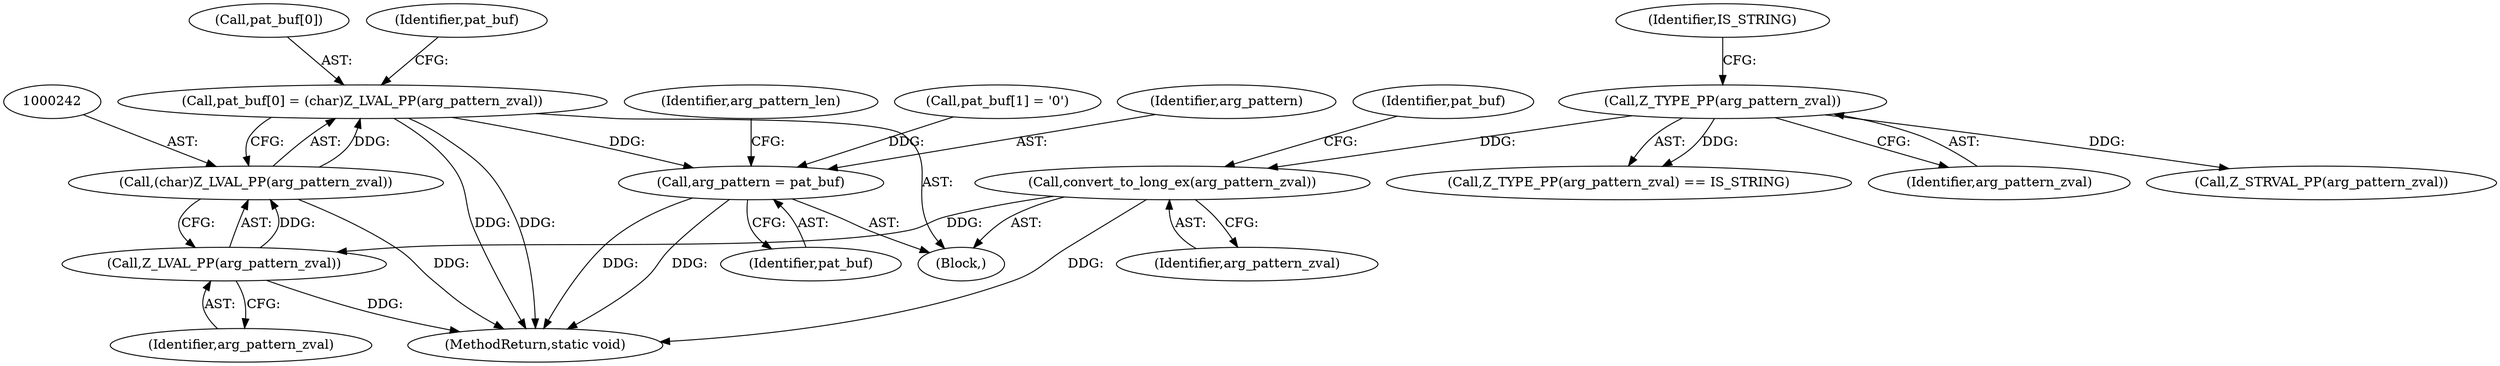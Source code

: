digraph "0_php-src_5b597a2e5b28e2d5a52fc1be13f425f08f47cb62?w=1_1@array" {
"1000237" [label="(Call,pat_buf[0] = (char)Z_LVAL_PP(arg_pattern_zval))"];
"1000241" [label="(Call,(char)Z_LVAL_PP(arg_pattern_zval))"];
"1000243" [label="(Call,Z_LVAL_PP(arg_pattern_zval))"];
"1000235" [label="(Call,convert_to_long_ex(arg_pattern_zval))"];
"1000221" [label="(Call,Z_TYPE_PP(arg_pattern_zval))"];
"1000250" [label="(Call,arg_pattern = pat_buf)"];
"1000244" [label="(Identifier,arg_pattern_zval)"];
"1000247" [label="(Identifier,pat_buf)"];
"1000236" [label="(Identifier,arg_pattern_zval)"];
"1000220" [label="(Call,Z_TYPE_PP(arg_pattern_zval) == IS_STRING)"];
"1000243" [label="(Call,Z_LVAL_PP(arg_pattern_zval))"];
"1000238" [label="(Call,pat_buf[0])"];
"1000252" [label="(Identifier,pat_buf)"];
"1000250" [label="(Call,arg_pattern = pat_buf)"];
"1000241" [label="(Call,(char)Z_LVAL_PP(arg_pattern_zval))"];
"1000254" [label="(Identifier,arg_pattern_len)"];
"1000239" [label="(Identifier,pat_buf)"];
"1000234" [label="(Block,)"];
"1000245" [label="(Call,pat_buf[1] = '\0')"];
"1000221" [label="(Call,Z_TYPE_PP(arg_pattern_zval))"];
"1000222" [label="(Identifier,arg_pattern_zval)"];
"1000251" [label="(Identifier,arg_pattern)"];
"1000223" [label="(Identifier,IS_STRING)"];
"1000227" [label="(Call,Z_STRVAL_PP(arg_pattern_zval))"];
"1000744" [label="(MethodReturn,static void)"];
"1000237" [label="(Call,pat_buf[0] = (char)Z_LVAL_PP(arg_pattern_zval))"];
"1000235" [label="(Call,convert_to_long_ex(arg_pattern_zval))"];
"1000237" -> "1000234"  [label="AST: "];
"1000237" -> "1000241"  [label="CFG: "];
"1000238" -> "1000237"  [label="AST: "];
"1000241" -> "1000237"  [label="AST: "];
"1000247" -> "1000237"  [label="CFG: "];
"1000237" -> "1000744"  [label="DDG: "];
"1000237" -> "1000744"  [label="DDG: "];
"1000241" -> "1000237"  [label="DDG: "];
"1000237" -> "1000250"  [label="DDG: "];
"1000241" -> "1000243"  [label="CFG: "];
"1000242" -> "1000241"  [label="AST: "];
"1000243" -> "1000241"  [label="AST: "];
"1000241" -> "1000744"  [label="DDG: "];
"1000243" -> "1000241"  [label="DDG: "];
"1000243" -> "1000244"  [label="CFG: "];
"1000244" -> "1000243"  [label="AST: "];
"1000243" -> "1000744"  [label="DDG: "];
"1000235" -> "1000243"  [label="DDG: "];
"1000235" -> "1000234"  [label="AST: "];
"1000235" -> "1000236"  [label="CFG: "];
"1000236" -> "1000235"  [label="AST: "];
"1000239" -> "1000235"  [label="CFG: "];
"1000235" -> "1000744"  [label="DDG: "];
"1000221" -> "1000235"  [label="DDG: "];
"1000221" -> "1000220"  [label="AST: "];
"1000221" -> "1000222"  [label="CFG: "];
"1000222" -> "1000221"  [label="AST: "];
"1000223" -> "1000221"  [label="CFG: "];
"1000221" -> "1000220"  [label="DDG: "];
"1000221" -> "1000227"  [label="DDG: "];
"1000250" -> "1000234"  [label="AST: "];
"1000250" -> "1000252"  [label="CFG: "];
"1000251" -> "1000250"  [label="AST: "];
"1000252" -> "1000250"  [label="AST: "];
"1000254" -> "1000250"  [label="CFG: "];
"1000250" -> "1000744"  [label="DDG: "];
"1000250" -> "1000744"  [label="DDG: "];
"1000245" -> "1000250"  [label="DDG: "];
}
